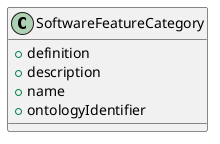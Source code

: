 @startuml
class SoftwareFeatureCategory {
+definition
+description
+name
+ontologyIdentifier

}

@enduml